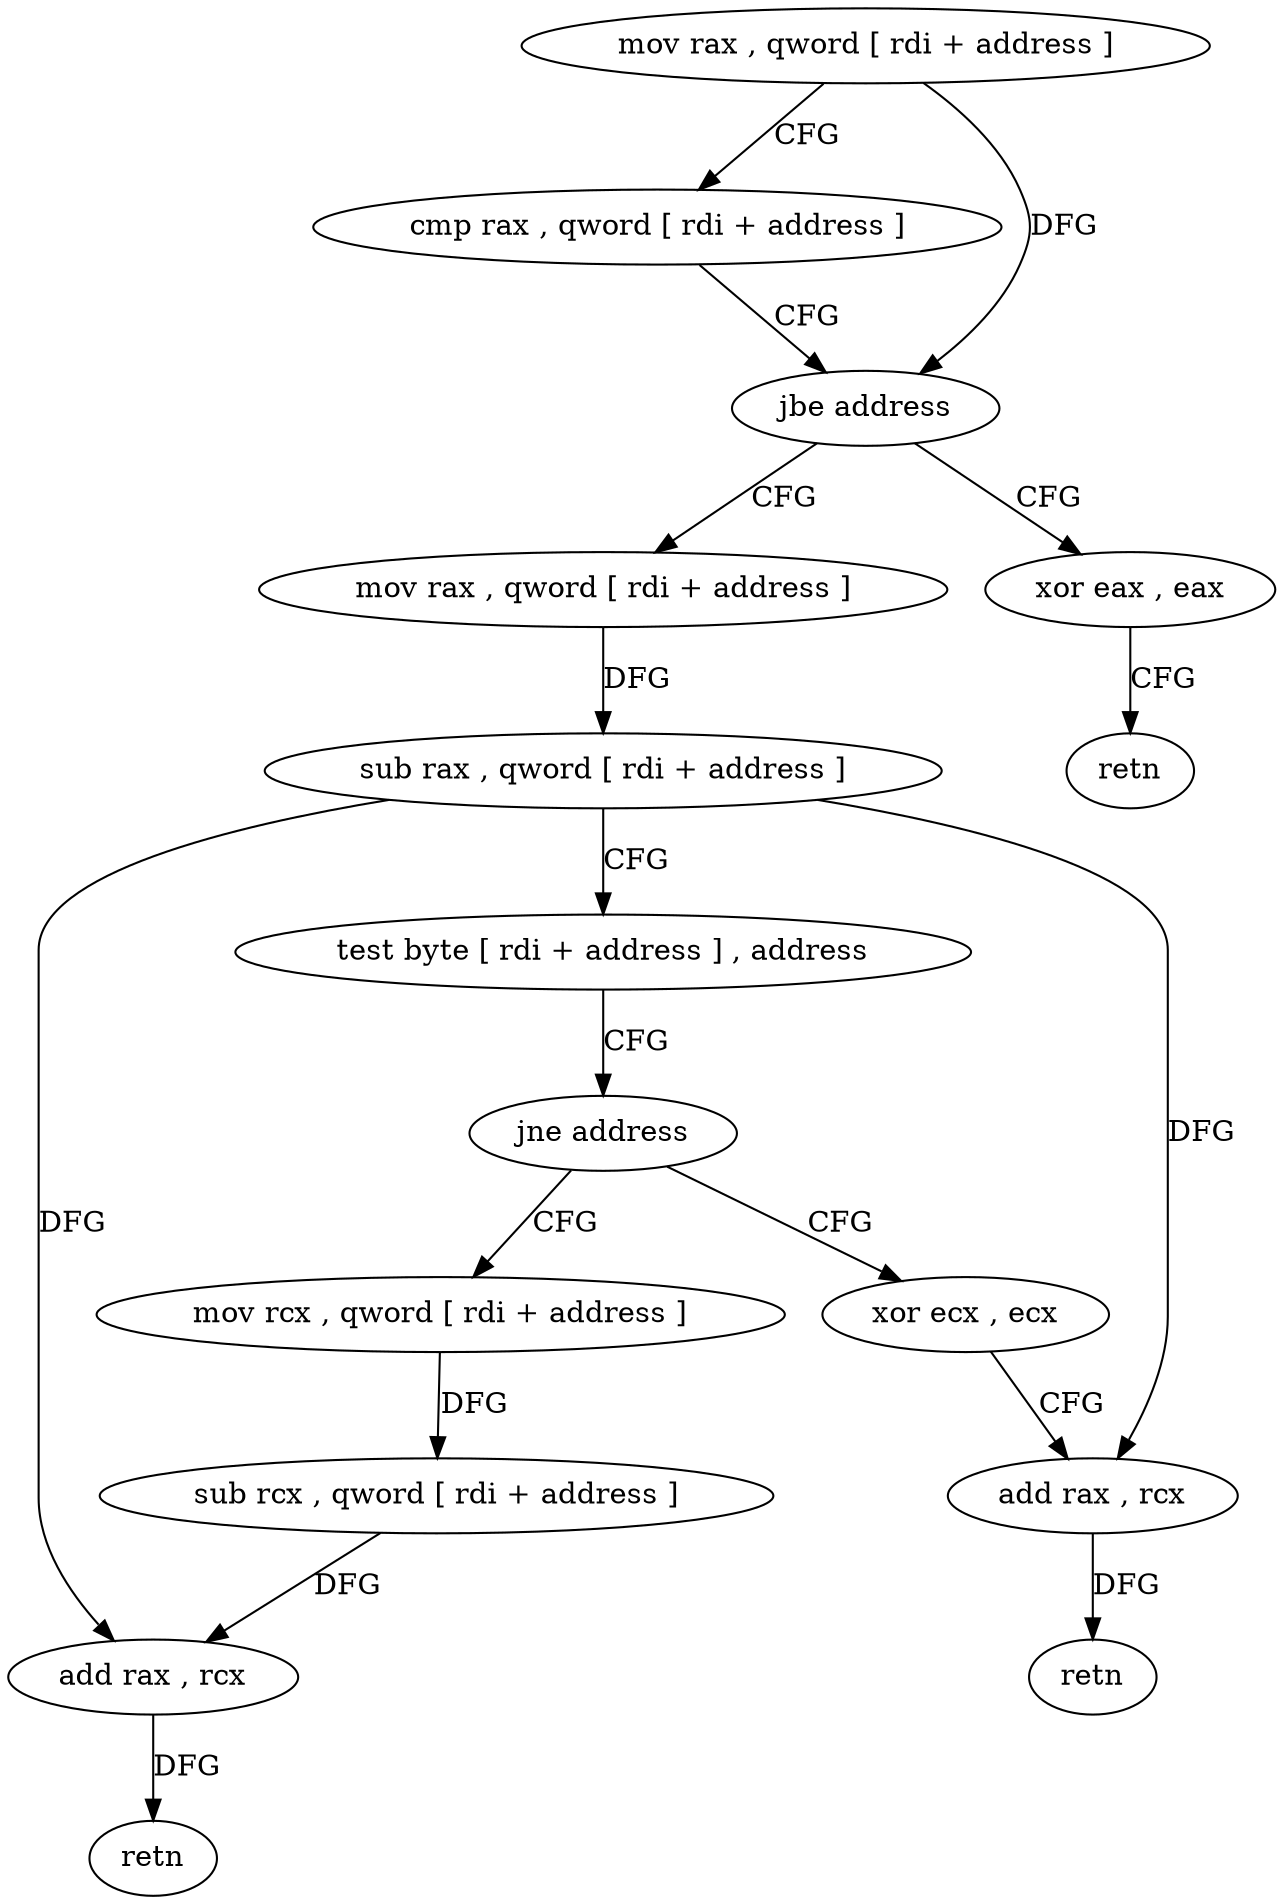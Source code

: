 digraph "func" {
"4236912" [label = "mov rax , qword [ rdi + address ]" ]
"4236916" [label = "cmp rax , qword [ rdi + address ]" ]
"4236920" [label = "jbe address" ]
"4236925" [label = "mov rax , qword [ rdi + address ]" ]
"4236922" [label = "xor eax , eax" ]
"4236929" [label = "sub rax , qword [ rdi + address ]" ]
"4236933" [label = "test byte [ rdi + address ] , address" ]
"4236937" [label = "jne address" ]
"4236945" [label = "mov rcx , qword [ rdi + address ]" ]
"4236939" [label = "xor ecx , ecx" ]
"4236924" [label = "retn" ]
"4236949" [label = "sub rcx , qword [ rdi + address ]" ]
"4236953" [label = "add rax , rcx" ]
"4236956" [label = "retn" ]
"4236941" [label = "add rax , rcx" ]
"4236944" [label = "retn" ]
"4236912" -> "4236916" [ label = "CFG" ]
"4236912" -> "4236920" [ label = "DFG" ]
"4236916" -> "4236920" [ label = "CFG" ]
"4236920" -> "4236925" [ label = "CFG" ]
"4236920" -> "4236922" [ label = "CFG" ]
"4236925" -> "4236929" [ label = "DFG" ]
"4236922" -> "4236924" [ label = "CFG" ]
"4236929" -> "4236933" [ label = "CFG" ]
"4236929" -> "4236953" [ label = "DFG" ]
"4236929" -> "4236941" [ label = "DFG" ]
"4236933" -> "4236937" [ label = "CFG" ]
"4236937" -> "4236945" [ label = "CFG" ]
"4236937" -> "4236939" [ label = "CFG" ]
"4236945" -> "4236949" [ label = "DFG" ]
"4236939" -> "4236941" [ label = "CFG" ]
"4236949" -> "4236953" [ label = "DFG" ]
"4236953" -> "4236956" [ label = "DFG" ]
"4236941" -> "4236944" [ label = "DFG" ]
}
